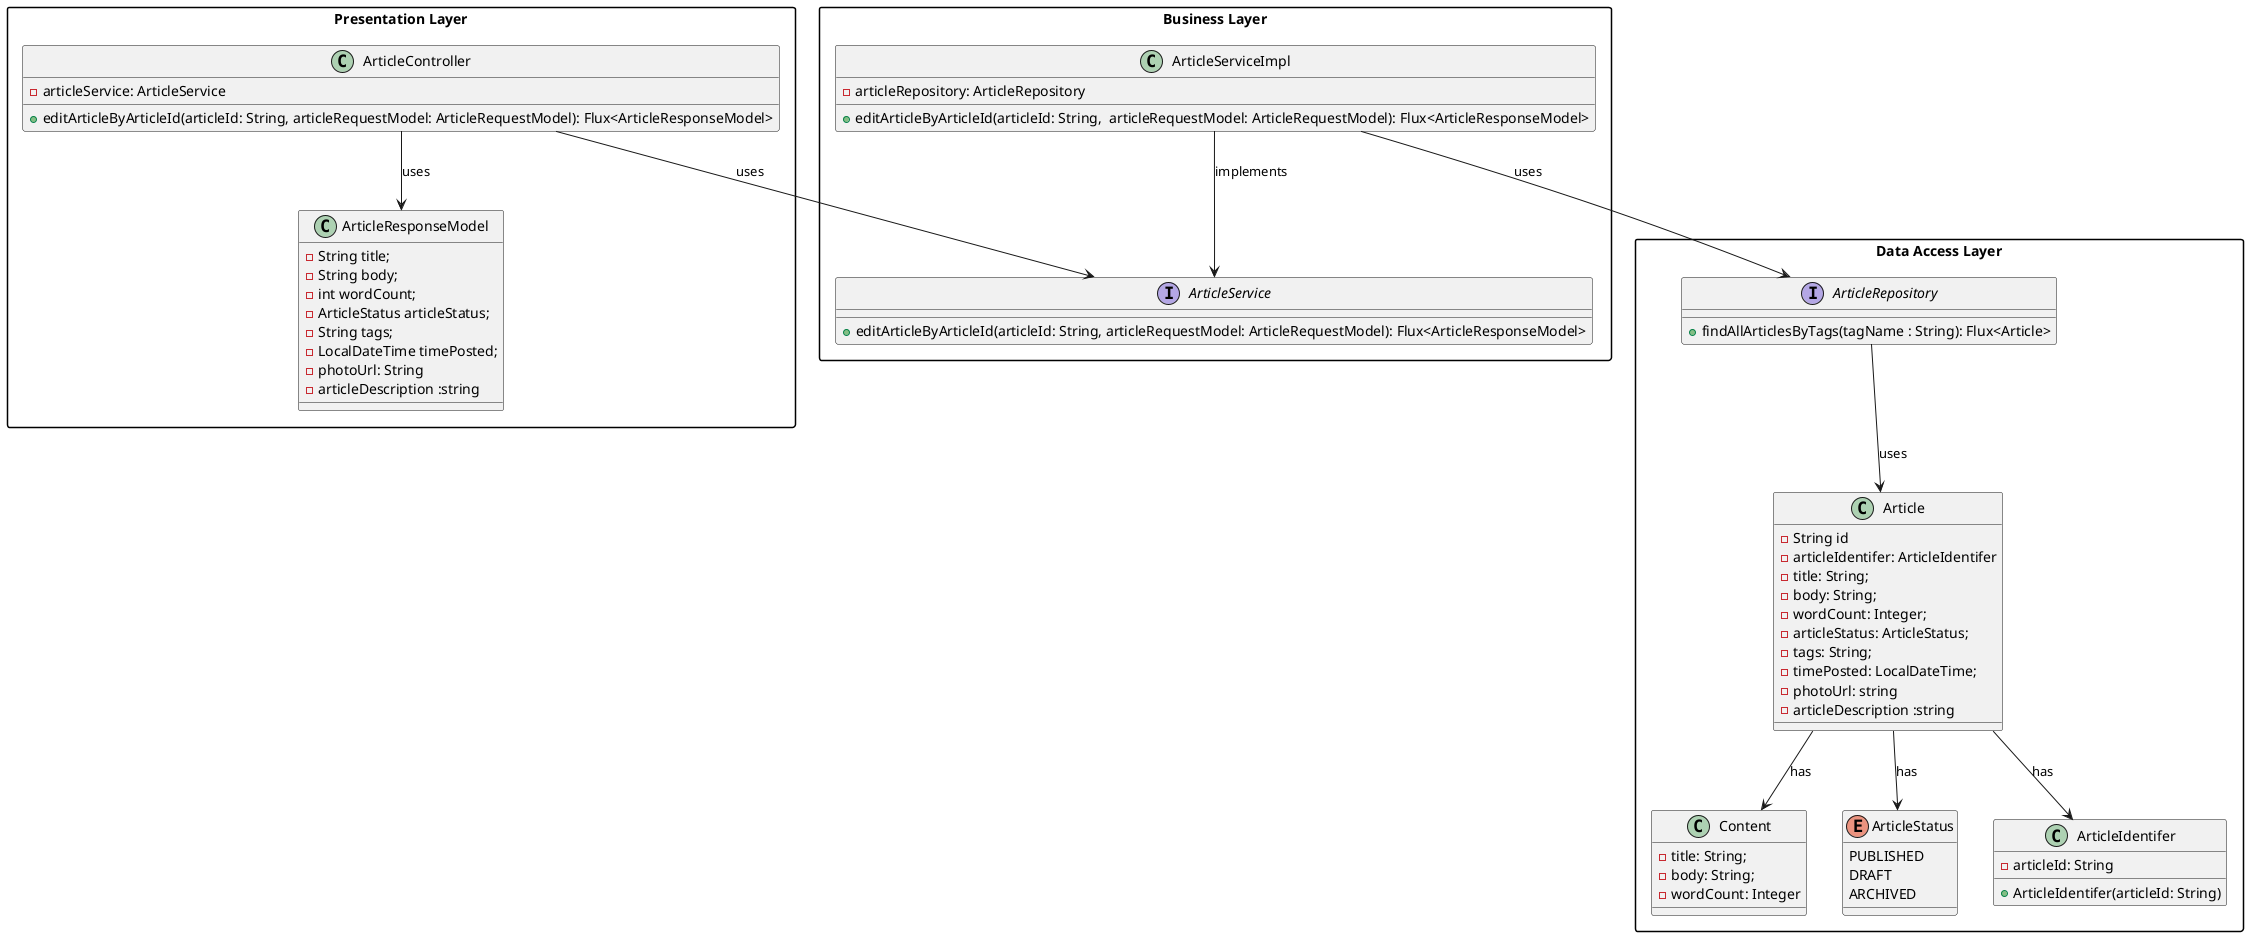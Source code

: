 @startuml viewAllArticles
skinparam packageStyle rectangle


package "Presentation Layer" {
    class ArticleController {
        -articleService: ArticleService
        + editArticleByArticleId(articleId: String, articleRequestModel: ArticleRequestModel): Flux<ArticleResponseModel>
    }

   class ArticleResponseModel {
        - String title;
        - String body;
        - int wordCount;
        - ArticleStatus articleStatus;
        - String tags;
        - LocalDateTime timePosted;
        - photoUrl: String
        - articleDescription :string
        }


    ArticleController --> ArticleResponseModel : uses

}

package "Business Layer" {
    interface ArticleService {
        + editArticleByArticleId(articleId: String, articleRequestModel: ArticleRequestModel): Flux<ArticleResponseModel>
    }
    class ArticleServiceImpl {
        - articleRepository: ArticleRepository

        + editArticleByArticleId(articleId: String,  articleRequestModel: ArticleRequestModel): Flux<ArticleResponseModel>
    }

    ArticleServiceImpl --> ArticleService : implements
    ArticleController --> ArticleService: uses

}




package "Data Access Layer" {
    interface ArticleRepository {
        + findAllArticlesByTags(tagName : String): Flux<Article>
    }

    class Article{
        - String id
        - articleIdentifer: ArticleIdentifer
        - title: String;
        - body: String;
        - wordCount: Integer;
        - articleStatus: ArticleStatus;
        - tags: String;
        - timePosted: LocalDateTime;
        - photoUrl: string
        - articleDescription :string
    }

    class Content{
        - title: String;
        - body: String;
        - wordCount: Integer
    }

   enum ArticleStatus {
            PUBLISHED
            DRAFT
            ARCHIVED
        }

    class ArticleIdentifer{
        - articleId: String

        + ArticleIdentifer(articleId: String)
    }





Article --> ArticleIdentifer : has
Article --> Content : has
Article --> ArticleStatus : has
ArticleServiceImpl --> ArticleRepository : uses
ArticleRepository --> Article : uses
}


@enduml
